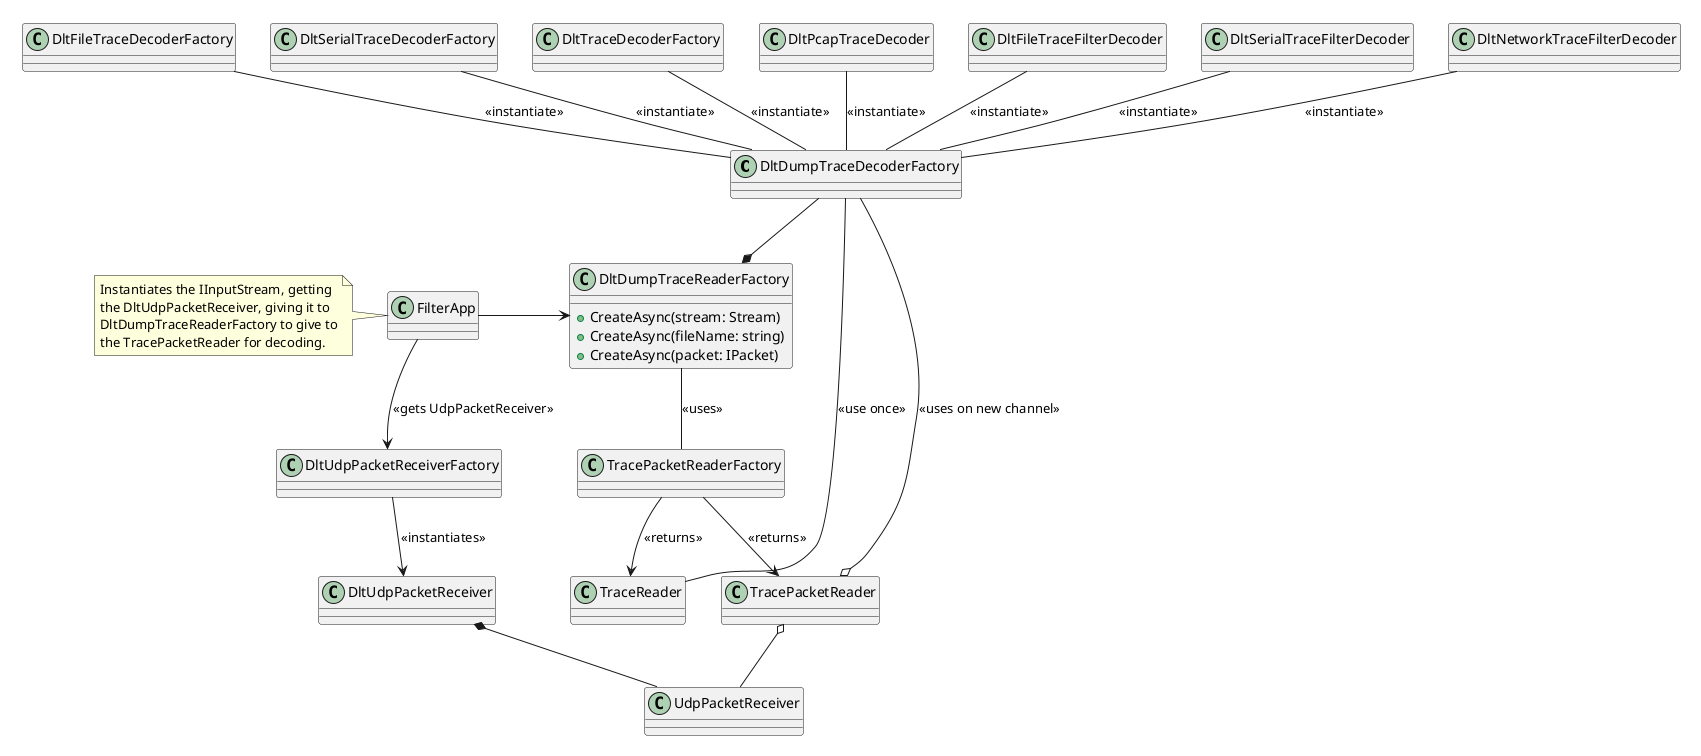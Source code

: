 @startuml InputStreamFactory

skinparam rectangle {
    bordercolor transparent
    shadowing false
}

rectangle {
    class DltDumpTraceDecoderFactory

    DltDumpTraceDecoderFactory -u- DltFileTraceDecoderFactory : <<instantiate>>
    DltDumpTraceDecoderFactory -u- DltSerialTraceDecoderFactory : <<instantiate>>
    DltDumpTraceDecoderFactory -u- DltTraceDecoderFactory : <<instantiate>>
    DltDumpTraceDecoderFactory -u- DltPcapTraceDecoder : <<instantiate>>
    DltDumpTraceDecoderFactory -u- DltFileTraceFilterDecoder : <<instantiate>>
    DltDumpTraceDecoderFactory -u- DltSerialTraceFilterDecoder : <<instantiate>>
    DltDumpTraceDecoderFactory -u- DltNetworkTraceFilterDecoder : <<instantiate>>
}

rectangle {
    class DltDumpTraceReaderFactory {
        +CreateAsync(stream: Stream)
        +CreateAsync(fileName: string)
        +CreateAsync(packet: IPacket)
    }

    DltDumpTraceReaderFactory *-u- DltDumpTraceDecoderFactory

    class TracePacketReaderFactory

    DltDumpTraceReaderFactory -d- TracePacketReaderFactory : <<uses>>

    class TraceReader
    class TracePacketReader

    TracePacketReaderFactory -d-> TraceReader : <<returns>>
    TracePacketReaderFactory -d-> TracePacketReader : <<returns>>

    TracePacketReader o-u- DltDumpTraceDecoderFactory : <<uses on new channel>>
    TraceReader -u- DltDumpTraceDecoderFactory : <<use once>>

    class UdpPacketReceiver

    TracePacketReader o-d- UdpPacketReceiver
}

rectangle {
    class DltUdpPacketReceiverFactory
    class DltUdpPacketReceiver

    DltUdpPacketReceiverFactory -d-> DltUdpPacketReceiver : <<instantiates>>
    DltUdpPacketReceiver *-d- UdpPacketReceiver
}

class FilterApp
note left {
    Instantiates the IInputStream, getting
    the DltUdpPacketReceiver, giving it to
    DltDumpTraceReaderFactory to give to
    the TracePacketReader for decoding.
}
FilterApp -r-> DltDumpTraceReaderFactory
FilterApp -d-> DltUdpPacketReceiverFactory : <<gets UdpPacketReceiver>>

@enduml